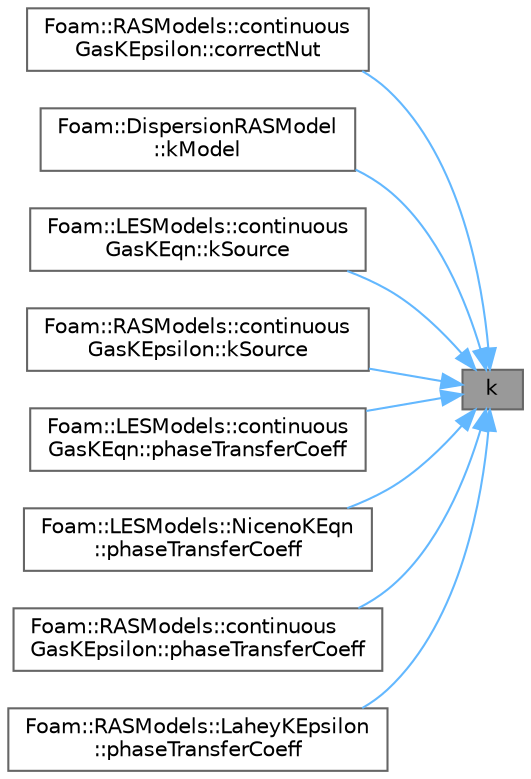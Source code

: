 digraph "k"
{
 // LATEX_PDF_SIZE
  bgcolor="transparent";
  edge [fontname=Helvetica,fontsize=10,labelfontname=Helvetica,labelfontsize=10];
  node [fontname=Helvetica,fontsize=10,shape=box,height=0.2,width=0.4];
  rankdir="RL";
  Node1 [id="Node000001",label="k",height=0.2,width=0.4,color="gray40", fillcolor="grey60", style="filled", fontcolor="black",tooltip=" "];
  Node1 -> Node2 [id="edge1_Node000001_Node000002",dir="back",color="steelblue1",style="solid",tooltip=" "];
  Node2 [id="Node000002",label="Foam::RASModels::continuous\lGasKEpsilon::correctNut",height=0.2,width=0.4,color="grey40", fillcolor="white", style="filled",URL="$classFoam_1_1RASModels_1_1continuousGasKEpsilon.html#aaffe89433f18f1ee4137486e19219448",tooltip=" "];
  Node1 -> Node3 [id="edge2_Node000001_Node000003",dir="back",color="steelblue1",style="solid",tooltip=" "];
  Node3 [id="Node000003",label="Foam::DispersionRASModel\l::kModel",height=0.2,width=0.4,color="grey40", fillcolor="white", style="filled",URL="$classFoam_1_1DispersionRASModel.html#a5ef00902740089bcd0ced14c2d71e280",tooltip=" "];
  Node1 -> Node4 [id="edge3_Node000001_Node000004",dir="back",color="steelblue1",style="solid",tooltip=" "];
  Node4 [id="Node000004",label="Foam::LESModels::continuous\lGasKEqn::kSource",height=0.2,width=0.4,color="grey40", fillcolor="white", style="filled",URL="$classFoam_1_1LESModels_1_1continuousGasKEqn.html#abd7aa1bd65c38f9773745c8d98a2fed0",tooltip=" "];
  Node1 -> Node5 [id="edge4_Node000001_Node000005",dir="back",color="steelblue1",style="solid",tooltip=" "];
  Node5 [id="Node000005",label="Foam::RASModels::continuous\lGasKEpsilon::kSource",height=0.2,width=0.4,color="grey40", fillcolor="white", style="filled",URL="$classFoam_1_1RASModels_1_1continuousGasKEpsilon.html#abd7aa1bd65c38f9773745c8d98a2fed0",tooltip=" "];
  Node1 -> Node6 [id="edge5_Node000001_Node000006",dir="back",color="steelblue1",style="solid",tooltip=" "];
  Node6 [id="Node000006",label="Foam::LESModels::continuous\lGasKEqn::phaseTransferCoeff",height=0.2,width=0.4,color="grey40", fillcolor="white", style="filled",URL="$classFoam_1_1LESModels_1_1continuousGasKEqn.html#a77730349d149826f1f8dd7b9b67bb169",tooltip=" "];
  Node1 -> Node7 [id="edge6_Node000001_Node000007",dir="back",color="steelblue1",style="solid",tooltip=" "];
  Node7 [id="Node000007",label="Foam::LESModels::NicenoKEqn\l::phaseTransferCoeff",height=0.2,width=0.4,color="grey40", fillcolor="white", style="filled",URL="$classFoam_1_1LESModels_1_1NicenoKEqn.html#a77730349d149826f1f8dd7b9b67bb169",tooltip=" "];
  Node1 -> Node8 [id="edge7_Node000001_Node000008",dir="back",color="steelblue1",style="solid",tooltip=" "];
  Node8 [id="Node000008",label="Foam::RASModels::continuous\lGasKEpsilon::phaseTransferCoeff",height=0.2,width=0.4,color="grey40", fillcolor="white", style="filled",URL="$classFoam_1_1RASModels_1_1continuousGasKEpsilon.html#a77730349d149826f1f8dd7b9b67bb169",tooltip=" "];
  Node1 -> Node9 [id="edge8_Node000001_Node000009",dir="back",color="steelblue1",style="solid",tooltip=" "];
  Node9 [id="Node000009",label="Foam::RASModels::LaheyKEpsilon\l::phaseTransferCoeff",height=0.2,width=0.4,color="grey40", fillcolor="white", style="filled",URL="$classFoam_1_1RASModels_1_1LaheyKEpsilon.html#a77730349d149826f1f8dd7b9b67bb169",tooltip=" "];
}
